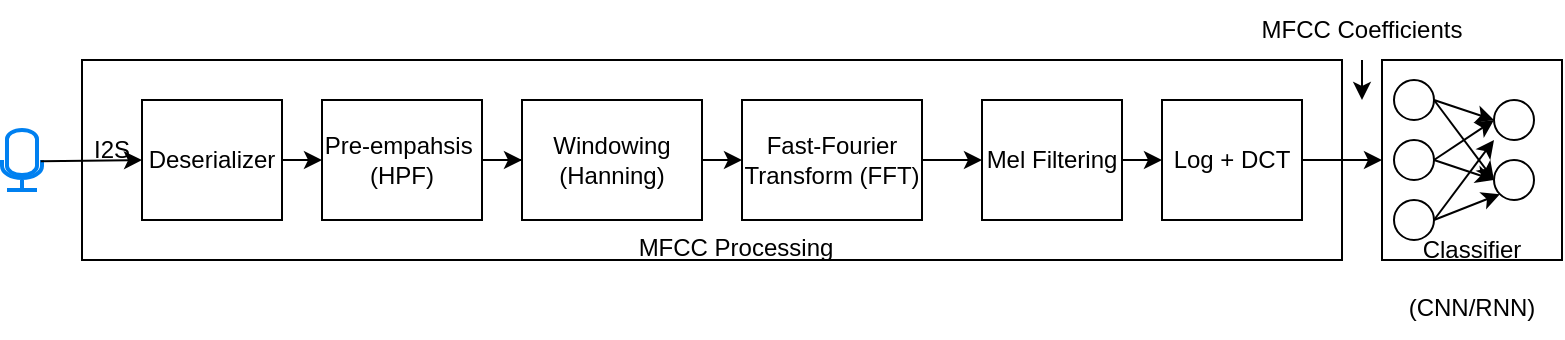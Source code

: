 <mxfile version="24.7.5">
  <diagram id="C5RBs43oDa-KdzZeNtuy" name="Page-1">
    <mxGraphModel dx="1020" dy="544" grid="1" gridSize="10" guides="1" tooltips="1" connect="1" arrows="1" fold="1" page="1" pageScale="1" pageWidth="827" pageHeight="1169" math="0" shadow="0">
      <root>
        <mxCell id="WIyWlLk6GJQsqaUBKTNV-0" />
        <mxCell id="WIyWlLk6GJQsqaUBKTNV-1" parent="WIyWlLk6GJQsqaUBKTNV-0" />
        <mxCell id="eoYMzKTAUGF3MjimPR_Q-30" value="" style="rounded=0;whiteSpace=wrap;html=1;" parent="WIyWlLk6GJQsqaUBKTNV-1" vertex="1">
          <mxGeometry x="70" y="140" width="630" height="100" as="geometry" />
        </mxCell>
        <mxCell id="eoYMzKTAUGF3MjimPR_Q-23" style="edgeStyle=orthogonalEdgeStyle;rounded=0;orthogonalLoop=1;jettySize=auto;html=1;exitX=1;exitY=0.5;exitDx=0;exitDy=0;entryX=0;entryY=0.5;entryDx=0;entryDy=0;" parent="WIyWlLk6GJQsqaUBKTNV-1" source="eoYMzKTAUGF3MjimPR_Q-1" target="eoYMzKTAUGF3MjimPR_Q-3" edge="1">
          <mxGeometry relative="1" as="geometry" />
        </mxCell>
        <mxCell id="eoYMzKTAUGF3MjimPR_Q-1" value="&lt;span style=&quot;background-color: initial;&quot;&gt;Windowing&lt;/span&gt;&lt;div&gt;&lt;span style=&quot;background-color: initial;&quot;&gt;(Hanning)&lt;/span&gt;&lt;/div&gt;" style="rounded=0;whiteSpace=wrap;html=1;" parent="WIyWlLk6GJQsqaUBKTNV-1" vertex="1">
          <mxGeometry x="290" y="160" width="90" height="60" as="geometry" />
        </mxCell>
        <mxCell id="eoYMzKTAUGF3MjimPR_Q-2" value="" style="html=1;verticalLabelPosition=bottom;align=center;labelBackgroundColor=#ffffff;verticalAlign=top;strokeWidth=2;strokeColor=#0080F0;shadow=0;dashed=0;shape=mxgraph.ios7.icons.microphone;" parent="WIyWlLk6GJQsqaUBKTNV-1" vertex="1">
          <mxGeometry x="30" y="175" width="20" height="30" as="geometry" />
        </mxCell>
        <mxCell id="eoYMzKTAUGF3MjimPR_Q-24" style="edgeStyle=orthogonalEdgeStyle;rounded=0;orthogonalLoop=1;jettySize=auto;html=1;exitX=1;exitY=0.5;exitDx=0;exitDy=0;entryX=0;entryY=0.5;entryDx=0;entryDy=0;" parent="WIyWlLk6GJQsqaUBKTNV-1" source="eoYMzKTAUGF3MjimPR_Q-3" target="eoYMzKTAUGF3MjimPR_Q-4" edge="1">
          <mxGeometry relative="1" as="geometry" />
        </mxCell>
        <mxCell id="eoYMzKTAUGF3MjimPR_Q-3" value="Fast-Fourier Transform (FFT)" style="rounded=0;whiteSpace=wrap;html=1;" parent="WIyWlLk6GJQsqaUBKTNV-1" vertex="1">
          <mxGeometry x="400" y="160" width="90" height="60" as="geometry" />
        </mxCell>
        <mxCell id="eoYMzKTAUGF3MjimPR_Q-25" style="edgeStyle=orthogonalEdgeStyle;rounded=0;orthogonalLoop=1;jettySize=auto;html=1;exitX=1;exitY=0.5;exitDx=0;exitDy=0;entryX=0;entryY=0.5;entryDx=0;entryDy=0;" parent="WIyWlLk6GJQsqaUBKTNV-1" source="eoYMzKTAUGF3MjimPR_Q-4" target="eoYMzKTAUGF3MjimPR_Q-5" edge="1">
          <mxGeometry relative="1" as="geometry" />
        </mxCell>
        <mxCell id="eoYMzKTAUGF3MjimPR_Q-4" value="Mel Filtering" style="rounded=0;whiteSpace=wrap;html=1;" parent="WIyWlLk6GJQsqaUBKTNV-1" vertex="1">
          <mxGeometry x="520" y="160" width="70" height="60" as="geometry" />
        </mxCell>
        <mxCell id="eoYMzKTAUGF3MjimPR_Q-26" style="edgeStyle=orthogonalEdgeStyle;rounded=0;orthogonalLoop=1;jettySize=auto;html=1;exitX=1;exitY=0.5;exitDx=0;exitDy=0;entryX=0;entryY=0.5;entryDx=0;entryDy=0;" parent="WIyWlLk6GJQsqaUBKTNV-1" source="eoYMzKTAUGF3MjimPR_Q-5" target="eoYMzKTAUGF3MjimPR_Q-20" edge="1">
          <mxGeometry relative="1" as="geometry" />
        </mxCell>
        <mxCell id="eoYMzKTAUGF3MjimPR_Q-5" value="Log + DCT" style="rounded=0;whiteSpace=wrap;html=1;" parent="WIyWlLk6GJQsqaUBKTNV-1" vertex="1">
          <mxGeometry x="610" y="160" width="70" height="60" as="geometry" />
        </mxCell>
        <mxCell id="eoYMzKTAUGF3MjimPR_Q-21" value="" style="group" parent="WIyWlLk6GJQsqaUBKTNV-1" vertex="1" connectable="0">
          <mxGeometry x="720" y="140" width="90" height="100" as="geometry" />
        </mxCell>
        <mxCell id="eoYMzKTAUGF3MjimPR_Q-20" value="" style="rounded=0;whiteSpace=wrap;html=1;" parent="eoYMzKTAUGF3MjimPR_Q-21" vertex="1">
          <mxGeometry width="90" height="100" as="geometry" />
        </mxCell>
        <mxCell id="eoYMzKTAUGF3MjimPR_Q-6" value="" style="ellipse;whiteSpace=wrap;html=1;aspect=fixed;" parent="eoYMzKTAUGF3MjimPR_Q-21" vertex="1">
          <mxGeometry x="6" y="10" width="20" height="20" as="geometry" />
        </mxCell>
        <mxCell id="eoYMzKTAUGF3MjimPR_Q-8" value="" style="ellipse;whiteSpace=wrap;html=1;aspect=fixed;" parent="eoYMzKTAUGF3MjimPR_Q-21" vertex="1">
          <mxGeometry x="6" y="40" width="20" height="20" as="geometry" />
        </mxCell>
        <mxCell id="eoYMzKTAUGF3MjimPR_Q-9" value="" style="ellipse;whiteSpace=wrap;html=1;aspect=fixed;" parent="eoYMzKTAUGF3MjimPR_Q-21" vertex="1">
          <mxGeometry x="6" y="70" width="20" height="20" as="geometry" />
        </mxCell>
        <mxCell id="eoYMzKTAUGF3MjimPR_Q-10" value="" style="ellipse;whiteSpace=wrap;html=1;aspect=fixed;" parent="eoYMzKTAUGF3MjimPR_Q-21" vertex="1">
          <mxGeometry x="56" y="20" width="20" height="20" as="geometry" />
        </mxCell>
        <mxCell id="eoYMzKTAUGF3MjimPR_Q-11" value="" style="ellipse;whiteSpace=wrap;html=1;aspect=fixed;" parent="eoYMzKTAUGF3MjimPR_Q-21" vertex="1">
          <mxGeometry x="56" y="50" width="20" height="20" as="geometry" />
        </mxCell>
        <mxCell id="eoYMzKTAUGF3MjimPR_Q-13" value="" style="endArrow=classic;html=1;rounded=0;exitX=1;exitY=0.5;exitDx=0;exitDy=0;entryX=0;entryY=0.5;entryDx=0;entryDy=0;" parent="eoYMzKTAUGF3MjimPR_Q-21" source="eoYMzKTAUGF3MjimPR_Q-6" target="eoYMzKTAUGF3MjimPR_Q-10" edge="1">
          <mxGeometry width="50" height="50" relative="1" as="geometry">
            <mxPoint x="36" y="-60" as="sourcePoint" />
            <mxPoint x="86" y="-110" as="targetPoint" />
          </mxGeometry>
        </mxCell>
        <mxCell id="eoYMzKTAUGF3MjimPR_Q-14" value="" style="endArrow=classic;html=1;rounded=0;exitX=1;exitY=0.5;exitDx=0;exitDy=0;entryX=0;entryY=0.5;entryDx=0;entryDy=0;" parent="eoYMzKTAUGF3MjimPR_Q-21" source="eoYMzKTAUGF3MjimPR_Q-6" target="eoYMzKTAUGF3MjimPR_Q-11" edge="1">
          <mxGeometry width="50" height="50" relative="1" as="geometry">
            <mxPoint x="36" y="-60" as="sourcePoint" />
            <mxPoint x="86" y="-110" as="targetPoint" />
          </mxGeometry>
        </mxCell>
        <mxCell id="eoYMzKTAUGF3MjimPR_Q-15" value="" style="endArrow=classic;html=1;rounded=0;exitX=1;exitY=0.5;exitDx=0;exitDy=0;entryX=0;entryY=0.5;entryDx=0;entryDy=0;" parent="eoYMzKTAUGF3MjimPR_Q-21" source="eoYMzKTAUGF3MjimPR_Q-8" target="eoYMzKTAUGF3MjimPR_Q-10" edge="1">
          <mxGeometry width="50" height="50" relative="1" as="geometry">
            <mxPoint x="36" y="-60" as="sourcePoint" />
            <mxPoint x="86" y="-110" as="targetPoint" />
          </mxGeometry>
        </mxCell>
        <mxCell id="eoYMzKTAUGF3MjimPR_Q-16" value="" style="endArrow=classic;html=1;rounded=0;exitX=1;exitY=0.5;exitDx=0;exitDy=0;entryX=0;entryY=0.5;entryDx=0;entryDy=0;" parent="eoYMzKTAUGF3MjimPR_Q-21" source="eoYMzKTAUGF3MjimPR_Q-8" target="eoYMzKTAUGF3MjimPR_Q-11" edge="1">
          <mxGeometry width="50" height="50" relative="1" as="geometry">
            <mxPoint x="36" y="-60" as="sourcePoint" />
            <mxPoint x="86" y="-110" as="targetPoint" />
          </mxGeometry>
        </mxCell>
        <mxCell id="eoYMzKTAUGF3MjimPR_Q-18" value="" style="endArrow=classic;html=1;rounded=0;exitX=1;exitY=0.5;exitDx=0;exitDy=0;" parent="eoYMzKTAUGF3MjimPR_Q-21" source="eoYMzKTAUGF3MjimPR_Q-9" edge="1">
          <mxGeometry width="50" height="50" relative="1" as="geometry">
            <mxPoint x="36" y="-60" as="sourcePoint" />
            <mxPoint x="56" y="40" as="targetPoint" />
          </mxGeometry>
        </mxCell>
        <mxCell id="eoYMzKTAUGF3MjimPR_Q-19" value="" style="endArrow=classic;html=1;rounded=0;exitX=1;exitY=0.5;exitDx=0;exitDy=0;entryX=0;entryY=1;entryDx=0;entryDy=0;" parent="eoYMzKTAUGF3MjimPR_Q-21" source="eoYMzKTAUGF3MjimPR_Q-9" target="eoYMzKTAUGF3MjimPR_Q-11" edge="1">
          <mxGeometry width="50" height="50" relative="1" as="geometry">
            <mxPoint x="36" y="-60" as="sourcePoint" />
            <mxPoint x="86" y="-110" as="targetPoint" />
          </mxGeometry>
        </mxCell>
        <mxCell id="zQZU54eB6tLAeW39PDsI-9" style="edgeStyle=orthogonalEdgeStyle;rounded=0;orthogonalLoop=1;jettySize=auto;html=1;exitX=0.5;exitY=1;exitDx=0;exitDy=0;" edge="1" parent="eoYMzKTAUGF3MjimPR_Q-21" source="zQZU54eB6tLAeW39PDsI-8">
          <mxGeometry relative="1" as="geometry">
            <mxPoint x="-10" y="20" as="targetPoint" />
          </mxGeometry>
        </mxCell>
        <mxCell id="zQZU54eB6tLAeW39PDsI-8" value="MFCC Coefficients" style="text;strokeColor=none;align=center;fillColor=none;html=1;verticalAlign=middle;whiteSpace=wrap;rounded=0;" vertex="1" parent="eoYMzKTAUGF3MjimPR_Q-21">
          <mxGeometry x="-80" y="-30" width="140" height="30" as="geometry" />
        </mxCell>
        <mxCell id="eoYMzKTAUGF3MjimPR_Q-22" value="" style="endArrow=classic;html=1;rounded=0;exitX=0.967;exitY=0.522;exitDx=0;exitDy=0;exitPerimeter=0;entryX=0;entryY=0.5;entryDx=0;entryDy=0;" parent="WIyWlLk6GJQsqaUBKTNV-1" source="eoYMzKTAUGF3MjimPR_Q-2" target="zQZU54eB6tLAeW39PDsI-2" edge="1">
          <mxGeometry width="50" height="50" relative="1" as="geometry">
            <mxPoint x="400" y="290" as="sourcePoint" />
            <mxPoint x="60" y="190" as="targetPoint" />
          </mxGeometry>
        </mxCell>
        <mxCell id="eoYMzKTAUGF3MjimPR_Q-32" value="Classifier" style="text;strokeColor=none;align=center;fillColor=none;html=1;verticalAlign=middle;whiteSpace=wrap;rounded=0;" parent="WIyWlLk6GJQsqaUBKTNV-1" vertex="1">
          <mxGeometry x="735" y="220" width="60" height="30" as="geometry" />
        </mxCell>
        <mxCell id="eoYMzKTAUGF3MjimPR_Q-33" value="MFCC Processing" style="text;strokeColor=none;align=center;fillColor=none;html=1;verticalAlign=middle;whiteSpace=wrap;rounded=0;" parent="WIyWlLk6GJQsqaUBKTNV-1" vertex="1">
          <mxGeometry x="330" y="220" width="134" height="28.71" as="geometry" />
        </mxCell>
        <mxCell id="zQZU54eB6tLAeW39PDsI-3" value="" style="edgeStyle=orthogonalEdgeStyle;rounded=0;orthogonalLoop=1;jettySize=auto;html=1;" edge="1" parent="WIyWlLk6GJQsqaUBKTNV-1" source="zQZU54eB6tLAeW39PDsI-0" target="eoYMzKTAUGF3MjimPR_Q-1">
          <mxGeometry relative="1" as="geometry" />
        </mxCell>
        <mxCell id="zQZU54eB6tLAeW39PDsI-0" value="Pre-empahsis&amp;nbsp;&lt;br&gt;&lt;div&gt;(HPF)&lt;/div&gt;" style="rounded=0;whiteSpace=wrap;html=1;" vertex="1" parent="WIyWlLk6GJQsqaUBKTNV-1">
          <mxGeometry x="190" y="160" width="80" height="60" as="geometry" />
        </mxCell>
        <mxCell id="zQZU54eB6tLAeW39PDsI-4" style="edgeStyle=orthogonalEdgeStyle;rounded=0;orthogonalLoop=1;jettySize=auto;html=1;exitX=1;exitY=0.5;exitDx=0;exitDy=0;entryX=0;entryY=0.5;entryDx=0;entryDy=0;" edge="1" parent="WIyWlLk6GJQsqaUBKTNV-1" source="zQZU54eB6tLAeW39PDsI-2" target="zQZU54eB6tLAeW39PDsI-0">
          <mxGeometry relative="1" as="geometry" />
        </mxCell>
        <mxCell id="zQZU54eB6tLAeW39PDsI-2" value="Deserializer" style="rounded=0;whiteSpace=wrap;html=1;" vertex="1" parent="WIyWlLk6GJQsqaUBKTNV-1">
          <mxGeometry x="100" y="160" width="70" height="60" as="geometry" />
        </mxCell>
        <mxCell id="zQZU54eB6tLAeW39PDsI-7" value="I2S" style="text;strokeColor=none;align=center;fillColor=none;html=1;verticalAlign=middle;whiteSpace=wrap;rounded=0;" vertex="1" parent="WIyWlLk6GJQsqaUBKTNV-1">
          <mxGeometry x="60" y="170" width="50" height="30" as="geometry" />
        </mxCell>
        <mxCell id="zQZU54eB6tLAeW39PDsI-10" value="(CNN/RNN)" style="text;strokeColor=none;align=center;fillColor=none;html=1;verticalAlign=middle;whiteSpace=wrap;rounded=0;" vertex="1" parent="WIyWlLk6GJQsqaUBKTNV-1">
          <mxGeometry x="725" y="248.71" width="80" height="30" as="geometry" />
        </mxCell>
      </root>
    </mxGraphModel>
  </diagram>
</mxfile>
